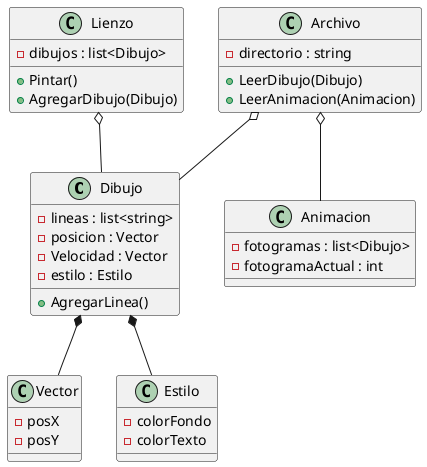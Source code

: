 @startuml Pintor

class Dibujo {
    -lineas : list<string>
    -posicion : Vector
    -Velocidad : Vector
    -estilo : Estilo
    +AgregarLinea()
}
class Vector{
    -posX
    -posY
}
class Archivo{
    -directorio : string
    +LeerDibujo(Dibujo)
    +LeerAnimacion(Animacion)
}
class Estilo{
    -colorFondo
    -colorTexto
}
class Animacion{
    -fotogramas : list<Dibujo>
    -fotogramaActual : int 
}
class Lienzo {
    -dibujos : list<Dibujo>
    +Pintar()
    +AgregarDibujo(Dibujo)

}

Dibujo *-- Vector
Archivo o-- Dibujo
Dibujo *-- Estilo
Archivo o-- Animacion
Lienzo o-- Dibujo













@enduml